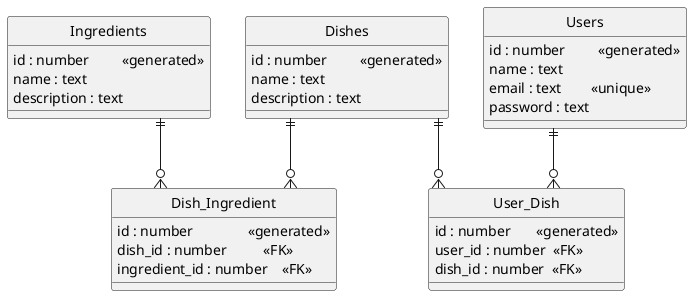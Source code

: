 @startuml entity-relationship

hide circle

skinparam linetype ortho

entity "Dishes" as e01 {
  id : number         <<generated>>
  name : text
  description : text 
}

entity "Ingredients" as e02 {
  id : number         <<generated>>
  name : text        
  description : text
}

entity "Users" as e03 {
  id : number         <<generated>>
  name : text
  email : text        <<unique>>
  password : text     
}

entity "Dish_Ingredient" as e04 {
  id : number               <<generated>>
  dish_id : number          <<FK>>
  ingredient_id : number    <<FK>>
}

entity "User_Dish" as e05 {
  id : number       <<generated>>
  user_id : number  <<FK>>
  dish_id : number  <<FK>>
}



 e01 ||--o{ e04
 e02 ||--o{ e04

 e03 ||--o{ e05
 e01 ||--o{ e05



@enduml